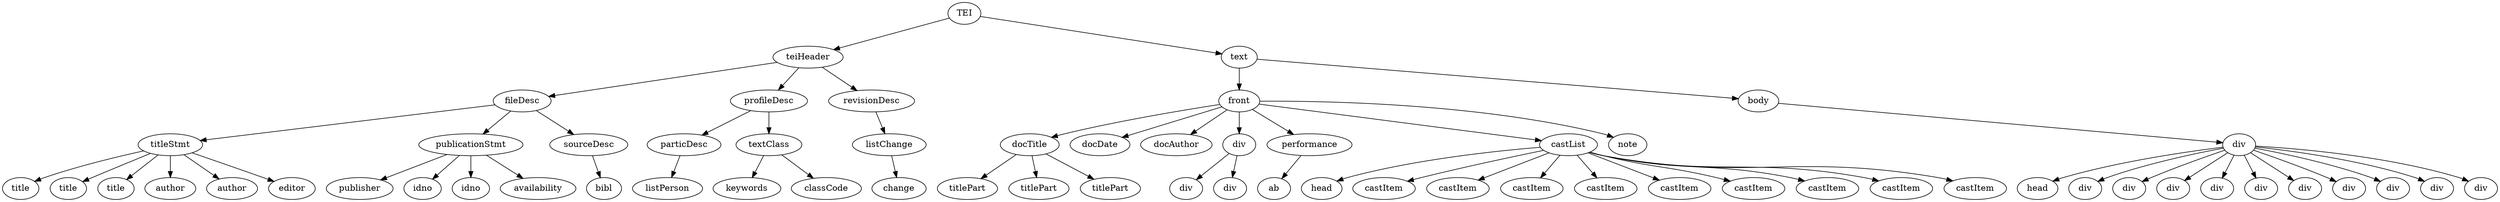 digraph Tree {
	"t0" [label = "TEI"];
	"t1" [label = "teiHeader"];
	"t2" [label = "fileDesc"];
	"t3" [label = "titleStmt"];
	"t4" [label = "title"];
	"t5" [label = "title"];
	"t6" [label = "title"];
	"t7" [label = "author"];
	"t8" [label = "author"];
	"t9" [label = "editor"];
	"t10" [label = "publicationStmt"];
	"t11" [label = "publisher"];
	"t12" [label = "idno"];
	"t13" [label = "idno"];
	"t14" [label = "availability"];
	"t15" [label = "sourceDesc"];
	"t16" [label = "bibl"];
	"t17" [label = "profileDesc"];
	"t18" [label = "particDesc"];
	"t19" [label = "listPerson"];
	"t20" [label = "textClass"];
	"t21" [label = "keywords"];
	"t22" [label = "classCode"];
	"t23" [label = "revisionDesc"];
	"t24" [label = "listChange"];
	"t25" [label = "change"];
	"t26" [label = "text"];
	"t27" [label = "front"];
	"t28" [label = "docTitle"];
	"t29" [label = "titlePart"];
	"t30" [label = "titlePart"];
	"t31" [label = "titlePart"];
	"t32" [label = "docDate"];
	"t33" [label = "docAuthor"];
	"t34" [label = "div"];
	"t35" [label = "div"];
	"t36" [label = "div"];
	"t37" [label = "performance"];
	"t38" [label = "ab"];
	"t39" [label = "castList"];
	"t40" [label = "head"];
	"t41" [label = "castItem"];
	"t42" [label = "castItem"];
	"t43" [label = "castItem"];
	"t44" [label = "castItem"];
	"t45" [label = "castItem"];
	"t46" [label = "castItem"];
	"t47" [label = "castItem"];
	"t48" [label = "castItem"];
	"t49" [label = "castItem"];
	"t50" [label = "note"];
	"t51" [label = "body"];
	"t52" [label = "div"];
	"t53" [label = "head"];
	"t54" [label = "div"];
	"t55" [label = "div"];
	"t56" [label = "div"];
	"t57" [label = "div"];
	"t58" [label = "div"];
	"t59" [label = "div"];
	"t60" [label = "div"];
	"t61" [label = "div"];
	"t62" [label = "div"];
	"t63" [label = "div"];
	"t0" -> "t1";
	"t1" -> "t2";
	"t2" -> "t3";
	"t3" -> "t4";
	"t3" -> "t5";
	"t3" -> "t6";
	"t3" -> "t7";
	"t3" -> "t8";
	"t3" -> "t9";
	"t2" -> "t10";
	"t10" -> "t11";
	"t10" -> "t12";
	"t10" -> "t13";
	"t10" -> "t14";
	"t2" -> "t15";
	"t15" -> "t16";
	"t1" -> "t17";
	"t17" -> "t18";
	"t18" -> "t19";
	"t17" -> "t20";
	"t20" -> "t21";
	"t20" -> "t22";
	"t1" -> "t23";
	"t23" -> "t24";
	"t24" -> "t25";
	"t0" -> "t26";
	"t26" -> "t27";
	"t27" -> "t28";
	"t28" -> "t29";
	"t28" -> "t30";
	"t28" -> "t31";
	"t27" -> "t32";
	"t27" -> "t33";
	"t27" -> "t34";
	"t34" -> "t35";
	"t34" -> "t36";
	"t27" -> "t37";
	"t37" -> "t38";
	"t27" -> "t39";
	"t39" -> "t40";
	"t39" -> "t41";
	"t39" -> "t42";
	"t39" -> "t43";
	"t39" -> "t44";
	"t39" -> "t45";
	"t39" -> "t46";
	"t39" -> "t47";
	"t39" -> "t48";
	"t39" -> "t49";
	"t27" -> "t50";
	"t26" -> "t51";
	"t51" -> "t52";
	"t52" -> "t53";
	"t52" -> "t54";
	"t52" -> "t55";
	"t52" -> "t56";
	"t52" -> "t57";
	"t52" -> "t58";
	"t52" -> "t59";
	"t52" -> "t60";
	"t52" -> "t61";
	"t52" -> "t62";
	"t52" -> "t63";
}
